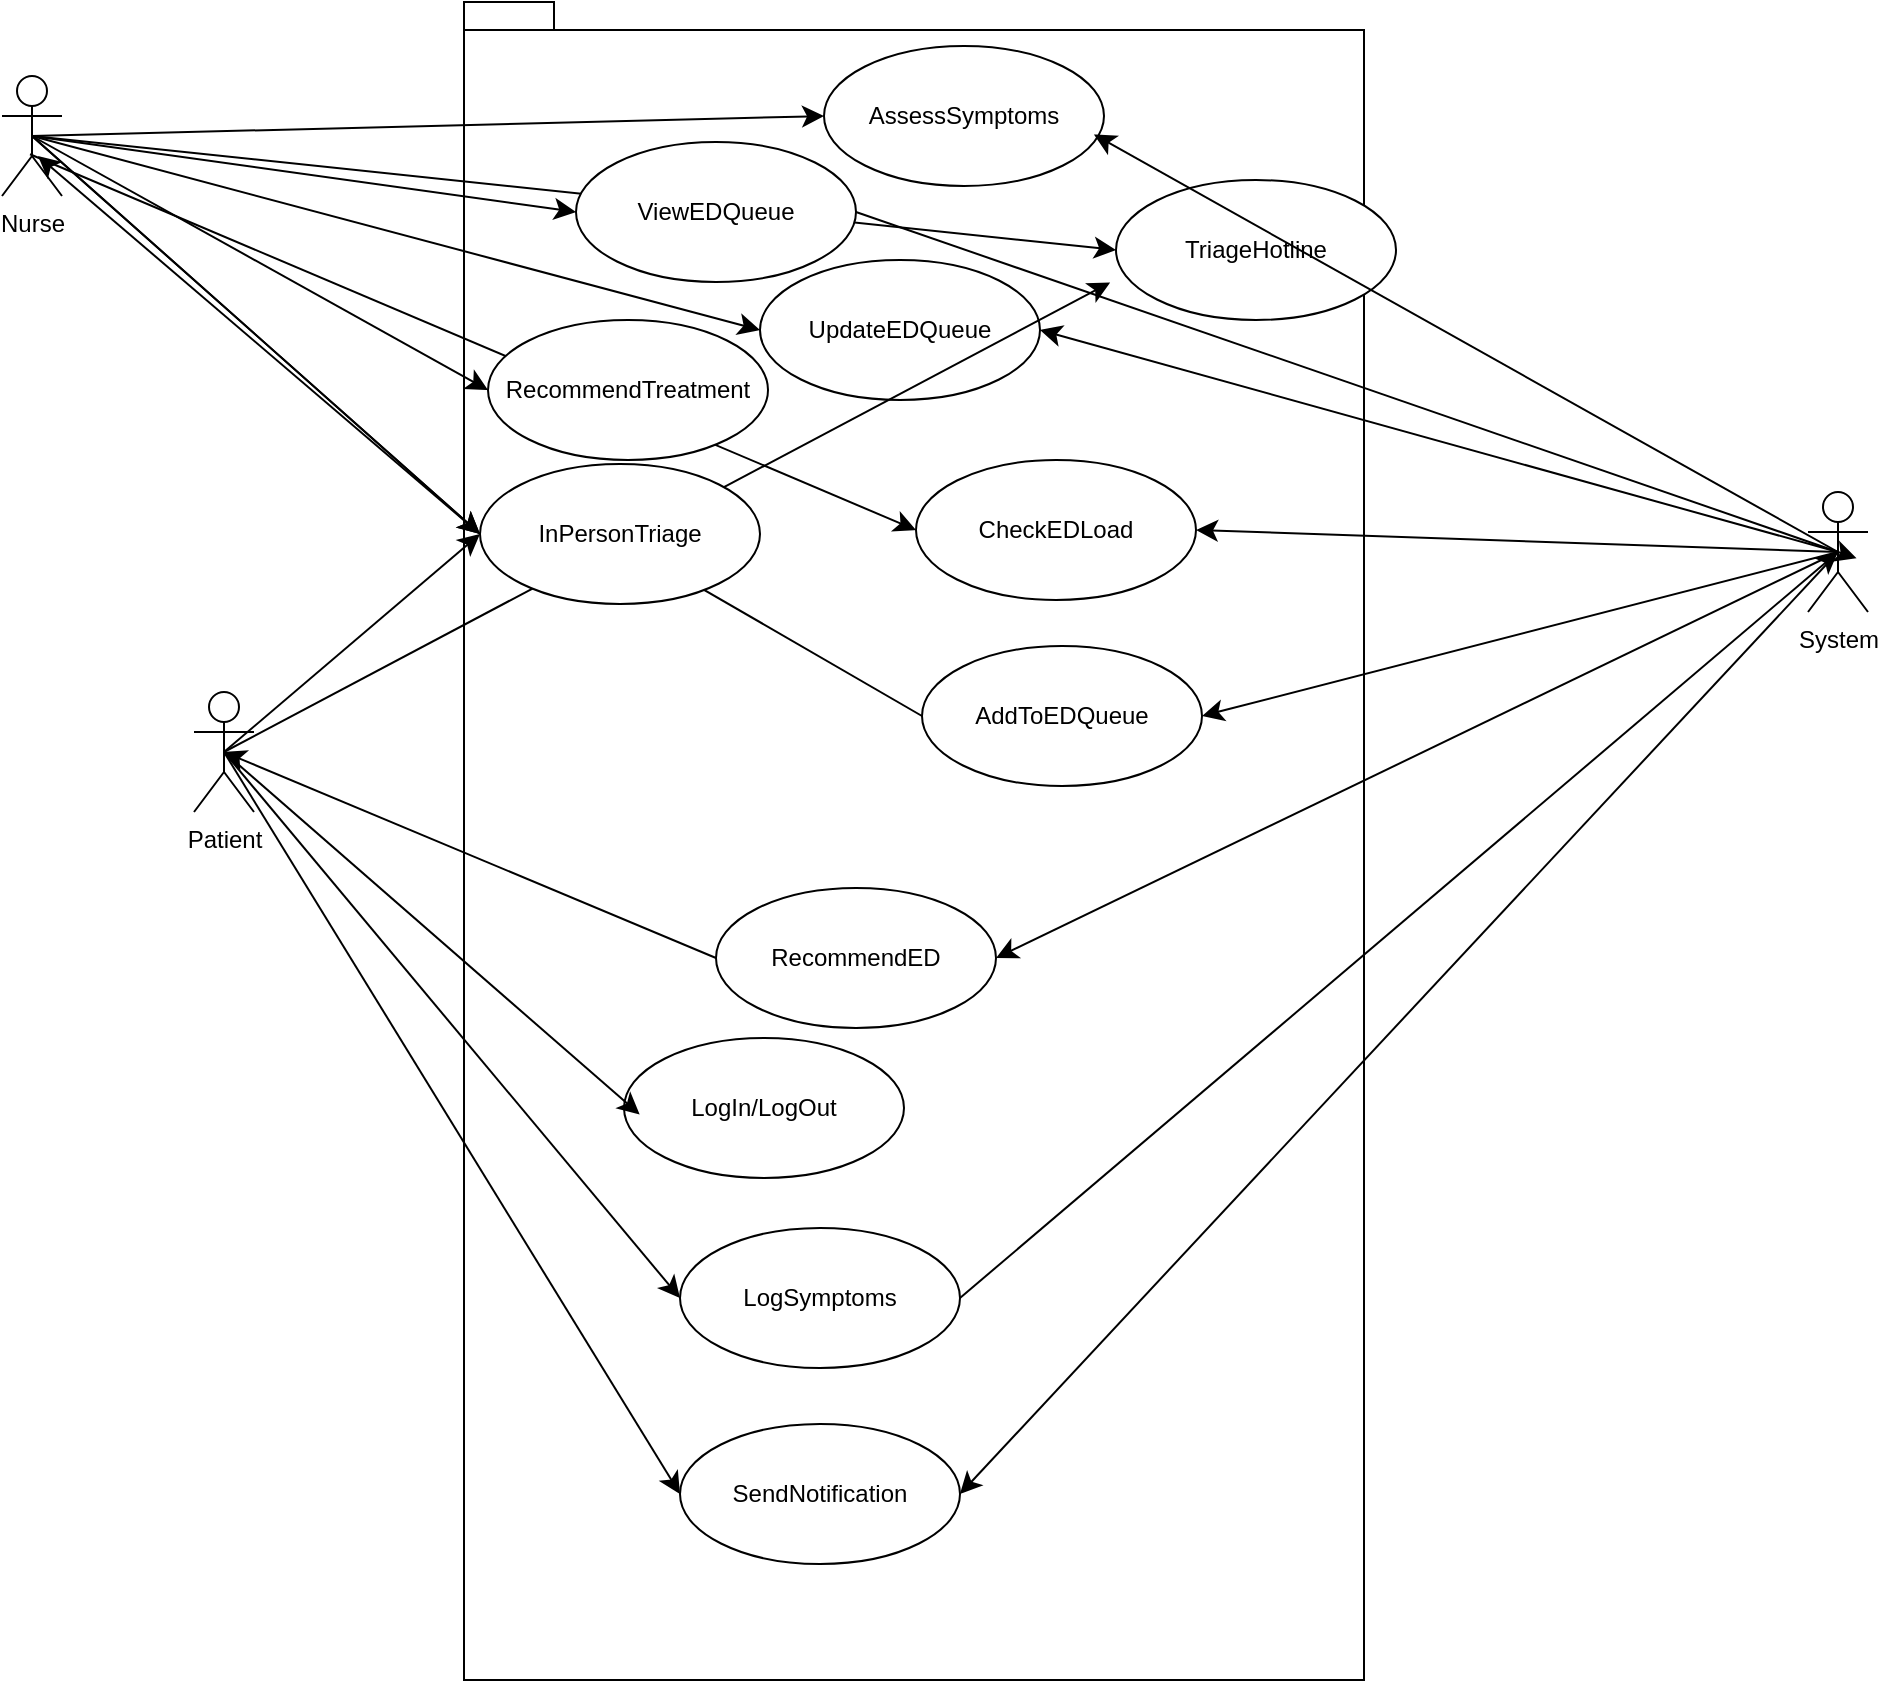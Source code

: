 <mxfile version="24.7.13">
  <diagram name="Page-1" id="twDvhtgVF-Ve9I6iekdA">
    <mxGraphModel dx="978" dy="741" grid="0" gridSize="10" guides="1" tooltips="1" connect="1" arrows="1" fold="1" page="0" pageScale="1" pageWidth="850" pageHeight="1100" math="0" shadow="0">
      <root>
        <mxCell id="0" />
        <mxCell id="1" parent="0" />
        <mxCell id="4P_DZhee5pJh1wVSsmIm-3" value="" style="shape=folder;fontStyle=1;spacingTop=10;tabWidth=40;tabHeight=14;tabPosition=left;html=1;whiteSpace=wrap;" vertex="1" parent="1">
          <mxGeometry x="119" y="32" width="450" height="839" as="geometry" />
        </mxCell>
        <mxCell id="4P_DZhee5pJh1wVSsmIm-39" style="edgeStyle=none;curved=1;rounded=0;orthogonalLoop=1;jettySize=auto;html=1;exitX=0.5;exitY=0.5;exitDx=0;exitDy=0;exitPerimeter=0;entryX=0;entryY=0.5;entryDx=0;entryDy=0;fontSize=12;startSize=8;endSize=8;" edge="1" parent="1" source="4P_DZhee5pJh1wVSsmIm-7" target="4P_DZhee5pJh1wVSsmIm-14">
          <mxGeometry relative="1" as="geometry" />
        </mxCell>
        <mxCell id="4P_DZhee5pJh1wVSsmIm-42" style="edgeStyle=none;curved=1;rounded=0;orthogonalLoop=1;jettySize=auto;html=1;exitX=0.5;exitY=0.5;exitDx=0;exitDy=0;exitPerimeter=0;entryX=0;entryY=0.5;entryDx=0;entryDy=0;fontSize=12;startSize=8;endSize=8;" edge="1" parent="1" source="4P_DZhee5pJh1wVSsmIm-7" target="4P_DZhee5pJh1wVSsmIm-27">
          <mxGeometry relative="1" as="geometry" />
        </mxCell>
        <mxCell id="4P_DZhee5pJh1wVSsmIm-58" style="edgeStyle=none;curved=1;rounded=0;orthogonalLoop=1;jettySize=auto;html=1;exitX=0.5;exitY=0.5;exitDx=0;exitDy=0;exitPerimeter=0;entryX=0;entryY=0.5;entryDx=0;entryDy=0;fontSize=12;startSize=8;endSize=8;" edge="1" parent="1" source="4P_DZhee5pJh1wVSsmIm-7" target="4P_DZhee5pJh1wVSsmIm-23">
          <mxGeometry relative="1" as="geometry" />
        </mxCell>
        <mxCell id="4P_DZhee5pJh1wVSsmIm-7" value="Patient&lt;div&gt;&lt;br&gt;&lt;/div&gt;" style="shape=umlActor;verticalLabelPosition=bottom;verticalAlign=top;html=1;" vertex="1" parent="1">
          <mxGeometry x="-16" y="377" width="30" height="60" as="geometry" />
        </mxCell>
        <mxCell id="4P_DZhee5pJh1wVSsmIm-41" style="edgeStyle=none;curved=1;rounded=0;orthogonalLoop=1;jettySize=auto;html=1;exitX=0.5;exitY=0.5;exitDx=0;exitDy=0;exitPerimeter=0;entryX=0;entryY=0.5;entryDx=0;entryDy=0;fontSize=12;startSize=8;endSize=8;" edge="1" parent="1" source="4P_DZhee5pJh1wVSsmIm-8" target="4P_DZhee5pJh1wVSsmIm-27">
          <mxGeometry relative="1" as="geometry" />
        </mxCell>
        <mxCell id="4P_DZhee5pJh1wVSsmIm-43" style="edgeStyle=none;curved=1;rounded=0;orthogonalLoop=1;jettySize=auto;html=1;exitX=0.467;exitY=0.652;exitDx=0;exitDy=0;exitPerimeter=0;entryX=0;entryY=0.5;entryDx=0;entryDy=0;fontSize=12;startSize=8;endSize=8;" edge="1" parent="1" source="4P_DZhee5pJh1wVSsmIm-8" target="4P_DZhee5pJh1wVSsmIm-20">
          <mxGeometry relative="1" as="geometry" />
        </mxCell>
        <mxCell id="4P_DZhee5pJh1wVSsmIm-46" style="edgeStyle=none;curved=1;rounded=0;orthogonalLoop=1;jettySize=auto;html=1;exitX=0.5;exitY=0.5;exitDx=0;exitDy=0;exitPerimeter=0;entryX=0;entryY=0.5;entryDx=0;entryDy=0;fontSize=12;startSize=8;endSize=8;" edge="1" parent="1" source="4P_DZhee5pJh1wVSsmIm-8" target="4P_DZhee5pJh1wVSsmIm-28">
          <mxGeometry relative="1" as="geometry" />
        </mxCell>
        <mxCell id="4P_DZhee5pJh1wVSsmIm-47" style="edgeStyle=none;curved=1;rounded=0;orthogonalLoop=1;jettySize=auto;html=1;exitX=0.5;exitY=0.5;exitDx=0;exitDy=0;exitPerimeter=0;entryX=0;entryY=0.5;entryDx=0;entryDy=0;fontSize=12;startSize=8;endSize=8;" edge="1" parent="1" source="4P_DZhee5pJh1wVSsmIm-8" target="4P_DZhee5pJh1wVSsmIm-24">
          <mxGeometry relative="1" as="geometry" />
        </mxCell>
        <mxCell id="4P_DZhee5pJh1wVSsmIm-48" style="edgeStyle=none;curved=1;rounded=0;orthogonalLoop=1;jettySize=auto;html=1;exitX=0.5;exitY=0.5;exitDx=0;exitDy=0;exitPerimeter=0;entryX=0;entryY=0.5;entryDx=0;entryDy=0;fontSize=12;startSize=8;endSize=8;" edge="1" parent="1" source="4P_DZhee5pJh1wVSsmIm-8" target="4P_DZhee5pJh1wVSsmIm-19">
          <mxGeometry relative="1" as="geometry" />
        </mxCell>
        <mxCell id="4P_DZhee5pJh1wVSsmIm-50" style="edgeStyle=none;curved=1;rounded=0;orthogonalLoop=1;jettySize=auto;html=1;exitX=0.5;exitY=0.5;exitDx=0;exitDy=0;exitPerimeter=0;entryX=0;entryY=0.5;entryDx=0;entryDy=0;fontSize=12;startSize=8;endSize=8;" edge="1" parent="1" source="4P_DZhee5pJh1wVSsmIm-8" target="4P_DZhee5pJh1wVSsmIm-22">
          <mxGeometry relative="1" as="geometry" />
        </mxCell>
        <mxCell id="4P_DZhee5pJh1wVSsmIm-51" style="edgeStyle=none;curved=1;rounded=0;orthogonalLoop=1;jettySize=auto;html=1;exitX=0.5;exitY=0.5;exitDx=0;exitDy=0;exitPerimeter=0;entryX=0;entryY=0.5;entryDx=0;entryDy=0;fontSize=12;startSize=8;endSize=8;" edge="1" parent="1" source="4P_DZhee5pJh1wVSsmIm-8" target="4P_DZhee5pJh1wVSsmIm-18">
          <mxGeometry relative="1" as="geometry" />
        </mxCell>
        <mxCell id="4P_DZhee5pJh1wVSsmIm-8" value="Nurse&lt;div&gt;&lt;br&gt;&lt;div&gt;&lt;br&gt;&lt;/div&gt;&lt;/div&gt;" style="shape=umlActor;verticalLabelPosition=bottom;verticalAlign=top;html=1;" vertex="1" parent="1">
          <mxGeometry x="-112" y="69" width="30" height="60" as="geometry" />
        </mxCell>
        <mxCell id="4P_DZhee5pJh1wVSsmIm-40" style="edgeStyle=none;curved=1;rounded=0;orthogonalLoop=1;jettySize=auto;html=1;exitX=0.5;exitY=0.5;exitDx=0;exitDy=0;exitPerimeter=0;entryX=1;entryY=0.5;entryDx=0;entryDy=0;fontSize=12;startSize=8;endSize=8;" edge="1" parent="1" source="4P_DZhee5pJh1wVSsmIm-9" target="4P_DZhee5pJh1wVSsmIm-21">
          <mxGeometry relative="1" as="geometry" />
        </mxCell>
        <mxCell id="4P_DZhee5pJh1wVSsmIm-44" style="edgeStyle=none;curved=1;rounded=0;orthogonalLoop=1;jettySize=auto;html=1;exitX=0.5;exitY=0.5;exitDx=0;exitDy=0;exitPerimeter=0;entryX=1;entryY=0.5;entryDx=0;entryDy=0;fontSize=12;startSize=8;endSize=8;" edge="1" parent="1" source="4P_DZhee5pJh1wVSsmIm-9" target="4P_DZhee5pJh1wVSsmIm-20">
          <mxGeometry relative="1" as="geometry" />
        </mxCell>
        <mxCell id="4P_DZhee5pJh1wVSsmIm-45" style="edgeStyle=none;curved=1;rounded=0;orthogonalLoop=1;jettySize=auto;html=1;exitX=0.5;exitY=0.5;exitDx=0;exitDy=0;exitPerimeter=0;entryX=1;entryY=0.5;entryDx=0;entryDy=0;fontSize=12;startSize=8;endSize=8;" edge="1" parent="1" source="4P_DZhee5pJh1wVSsmIm-9" target="4P_DZhee5pJh1wVSsmIm-29">
          <mxGeometry relative="1" as="geometry" />
        </mxCell>
        <mxCell id="4P_DZhee5pJh1wVSsmIm-49" style="edgeStyle=none;curved=1;rounded=0;orthogonalLoop=1;jettySize=auto;html=1;exitX=0.5;exitY=0.5;exitDx=0;exitDy=0;exitPerimeter=0;entryX=1;entryY=0.5;entryDx=0;entryDy=0;fontSize=12;startSize=8;endSize=8;" edge="1" parent="1" source="4P_DZhee5pJh1wVSsmIm-9" target="4P_DZhee5pJh1wVSsmIm-22">
          <mxGeometry relative="1" as="geometry" />
        </mxCell>
        <mxCell id="4P_DZhee5pJh1wVSsmIm-57" style="edgeStyle=none;curved=1;rounded=0;orthogonalLoop=1;jettySize=auto;html=1;exitX=0.5;exitY=0.5;exitDx=0;exitDy=0;exitPerimeter=0;entryX=1;entryY=0.5;entryDx=0;entryDy=0;fontSize=12;startSize=8;endSize=8;" edge="1" parent="1" source="4P_DZhee5pJh1wVSsmIm-9" target="4P_DZhee5pJh1wVSsmIm-23">
          <mxGeometry relative="1" as="geometry" />
        </mxCell>
        <mxCell id="4P_DZhee5pJh1wVSsmIm-9" value="&lt;div&gt;&lt;div&gt;System&lt;/div&gt;&lt;/div&gt;" style="shape=umlActor;verticalLabelPosition=bottom;verticalAlign=top;html=1;" vertex="1" parent="1">
          <mxGeometry x="791" y="277" width="30" height="60" as="geometry" />
        </mxCell>
        <mxCell id="4P_DZhee5pJh1wVSsmIm-12" value="LogIn/LogOut" style="ellipse;whiteSpace=wrap;html=1;" vertex="1" parent="1">
          <mxGeometry x="199" y="550" width="140" height="70" as="geometry" />
        </mxCell>
        <mxCell id="4P_DZhee5pJh1wVSsmIm-14" value="LogSymptoms" style="ellipse;whiteSpace=wrap;html=1;" vertex="1" parent="1">
          <mxGeometry x="227" y="645" width="140" height="70" as="geometry" />
        </mxCell>
        <mxCell id="4P_DZhee5pJh1wVSsmIm-18" value="AssessSymptoms" style="ellipse;whiteSpace=wrap;html=1;" vertex="1" parent="1">
          <mxGeometry x="299" y="54" width="140" height="70" as="geometry" />
        </mxCell>
        <mxCell id="4P_DZhee5pJh1wVSsmIm-19" value="RecommendTreatment" style="ellipse;whiteSpace=wrap;html=1;" vertex="1" parent="1">
          <mxGeometry x="131" y="191" width="140" height="70" as="geometry" />
        </mxCell>
        <mxCell id="4P_DZhee5pJh1wVSsmIm-20" value="CheckEDLoad" style="ellipse;whiteSpace=wrap;html=1;" vertex="1" parent="1">
          <mxGeometry x="345" y="261" width="140" height="70" as="geometry" />
        </mxCell>
        <mxCell id="4P_DZhee5pJh1wVSsmIm-21" value="AddToEDQueue" style="ellipse;whiteSpace=wrap;html=1;" vertex="1" parent="1">
          <mxGeometry x="348" y="354" width="140" height="70" as="geometry" />
        </mxCell>
        <mxCell id="4P_DZhee5pJh1wVSsmIm-22" value="UpdateEDQueue" style="ellipse;whiteSpace=wrap;html=1;" vertex="1" parent="1">
          <mxGeometry x="267" y="161" width="140" height="70" as="geometry" />
        </mxCell>
        <mxCell id="4P_DZhee5pJh1wVSsmIm-23" value="SendNotification" style="ellipse;whiteSpace=wrap;html=1;" vertex="1" parent="1">
          <mxGeometry x="227" y="743" width="140" height="70" as="geometry" />
        </mxCell>
        <mxCell id="4P_DZhee5pJh1wVSsmIm-24" value="ViewEDQueue" style="ellipse;whiteSpace=wrap;html=1;" vertex="1" parent="1">
          <mxGeometry x="175" y="102" width="140" height="70" as="geometry" />
        </mxCell>
        <mxCell id="4P_DZhee5pJh1wVSsmIm-25" style="edgeStyle=none;curved=1;rounded=0;orthogonalLoop=1;jettySize=auto;html=1;exitX=0.5;exitY=0;exitDx=0;exitDy=0;fontSize=12;startSize=8;endSize=8;" edge="1" parent="1" source="4P_DZhee5pJh1wVSsmIm-22" target="4P_DZhee5pJh1wVSsmIm-22">
          <mxGeometry relative="1" as="geometry" />
        </mxCell>
        <mxCell id="4P_DZhee5pJh1wVSsmIm-28" value="TriageHotline" style="ellipse;whiteSpace=wrap;html=1;" vertex="1" parent="1">
          <mxGeometry x="445" y="121" width="140" height="70" as="geometry" />
        </mxCell>
        <mxCell id="4P_DZhee5pJh1wVSsmIm-29" value="RecommendED" style="ellipse;whiteSpace=wrap;html=1;" vertex="1" parent="1">
          <mxGeometry x="245" y="475" width="140" height="70" as="geometry" />
        </mxCell>
        <mxCell id="4P_DZhee5pJh1wVSsmIm-30" style="edgeStyle=none;curved=1;rounded=0;orthogonalLoop=1;jettySize=auto;html=1;exitX=0.5;exitY=0.5;exitDx=0;exitDy=0;exitPerimeter=0;entryX=0.056;entryY=0.546;entryDx=0;entryDy=0;entryPerimeter=0;fontSize=12;startSize=8;endSize=8;" edge="1" parent="1" source="4P_DZhee5pJh1wVSsmIm-7" target="4P_DZhee5pJh1wVSsmIm-12">
          <mxGeometry relative="1" as="geometry" />
        </mxCell>
        <mxCell id="4P_DZhee5pJh1wVSsmIm-52" style="edgeStyle=none;curved=1;rounded=0;orthogonalLoop=1;jettySize=auto;html=1;exitX=0.5;exitY=0.5;exitDx=0;exitDy=0;exitPerimeter=0;entryX=0.964;entryY=0.632;entryDx=0;entryDy=0;entryPerimeter=0;fontSize=12;startSize=8;endSize=8;" edge="1" parent="1" source="4P_DZhee5pJh1wVSsmIm-9" target="4P_DZhee5pJh1wVSsmIm-18">
          <mxGeometry relative="1" as="geometry" />
        </mxCell>
        <mxCell id="4P_DZhee5pJh1wVSsmIm-53" value="" style="edgeStyle=none;curved=1;rounded=0;orthogonalLoop=1;jettySize=auto;html=1;exitX=0.5;exitY=0.5;exitDx=0;exitDy=0;exitPerimeter=0;entryX=0;entryY=0.5;entryDx=0;entryDy=0;fontSize=12;startSize=8;endSize=8;" edge="1" parent="1" source="4P_DZhee5pJh1wVSsmIm-8" target="4P_DZhee5pJh1wVSsmIm-27">
          <mxGeometry relative="1" as="geometry">
            <mxPoint x="-1" y="98" as="sourcePoint" />
            <mxPoint x="283" y="260" as="targetPoint" />
          </mxGeometry>
        </mxCell>
        <mxCell id="4P_DZhee5pJh1wVSsmIm-55" style="edgeStyle=none;curved=1;rounded=0;orthogonalLoop=1;jettySize=auto;html=1;exitX=0.5;exitY=0.5;exitDx=0;exitDy=0;exitPerimeter=0;entryX=-0.021;entryY=0.733;entryDx=0;entryDy=0;entryPerimeter=0;fontSize=12;startSize=8;endSize=8;" edge="1" parent="1" source="4P_DZhee5pJh1wVSsmIm-7" target="4P_DZhee5pJh1wVSsmIm-28">
          <mxGeometry relative="1" as="geometry" />
        </mxCell>
        <mxCell id="4P_DZhee5pJh1wVSsmIm-56" style="edgeStyle=none;curved=1;rounded=0;orthogonalLoop=1;jettySize=auto;html=1;exitX=1;exitY=0.5;exitDx=0;exitDy=0;entryX=0.809;entryY=0.553;entryDx=0;entryDy=0;entryPerimeter=0;fontSize=12;startSize=8;endSize=8;" edge="1" parent="1" source="4P_DZhee5pJh1wVSsmIm-24" target="4P_DZhee5pJh1wVSsmIm-9">
          <mxGeometry relative="1" as="geometry" />
        </mxCell>
        <mxCell id="4P_DZhee5pJh1wVSsmIm-59" style="edgeStyle=none;curved=1;rounded=0;orthogonalLoop=1;jettySize=auto;html=1;exitX=0;exitY=0.5;exitDx=0;exitDy=0;entryX=0.6;entryY=0.667;entryDx=0;entryDy=0;entryPerimeter=0;fontSize=12;startSize=8;endSize=8;" edge="1" parent="1" source="4P_DZhee5pJh1wVSsmIm-27" target="4P_DZhee5pJh1wVSsmIm-8">
          <mxGeometry relative="1" as="geometry" />
        </mxCell>
        <mxCell id="4P_DZhee5pJh1wVSsmIm-60" value="" style="edgeStyle=none;curved=1;rounded=0;orthogonalLoop=1;jettySize=auto;html=1;exitX=0;exitY=0.5;exitDx=0;exitDy=0;entryX=0.6;entryY=0.667;entryDx=0;entryDy=0;entryPerimeter=0;fontSize=12;startSize=8;endSize=8;" edge="1" parent="1" source="4P_DZhee5pJh1wVSsmIm-21" target="4P_DZhee5pJh1wVSsmIm-27">
          <mxGeometry relative="1" as="geometry">
            <mxPoint x="246" y="331" as="sourcePoint" />
            <mxPoint x="-94" y="109" as="targetPoint" />
          </mxGeometry>
        </mxCell>
        <mxCell id="4P_DZhee5pJh1wVSsmIm-27" value="InPersonTriage" style="ellipse;whiteSpace=wrap;html=1;" vertex="1" parent="1">
          <mxGeometry x="127" y="263" width="140" height="70" as="geometry" />
        </mxCell>
        <mxCell id="4P_DZhee5pJh1wVSsmIm-62" style="edgeStyle=none;curved=1;rounded=0;orthogonalLoop=1;jettySize=auto;html=1;exitX=0;exitY=0.5;exitDx=0;exitDy=0;entryX=0.5;entryY=0.5;entryDx=0;entryDy=0;entryPerimeter=0;fontSize=12;startSize=8;endSize=8;" edge="1" parent="1" source="4P_DZhee5pJh1wVSsmIm-29" target="4P_DZhee5pJh1wVSsmIm-7">
          <mxGeometry relative="1" as="geometry" />
        </mxCell>
        <mxCell id="4P_DZhee5pJh1wVSsmIm-63" style="edgeStyle=none;curved=1;rounded=0;orthogonalLoop=1;jettySize=auto;html=1;exitX=1;exitY=0.5;exitDx=0;exitDy=0;entryX=0.5;entryY=0.5;entryDx=0;entryDy=0;entryPerimeter=0;fontSize=12;startSize=8;endSize=8;" edge="1" parent="1" source="4P_DZhee5pJh1wVSsmIm-14" target="4P_DZhee5pJh1wVSsmIm-9">
          <mxGeometry relative="1" as="geometry" />
        </mxCell>
      </root>
    </mxGraphModel>
  </diagram>
</mxfile>
